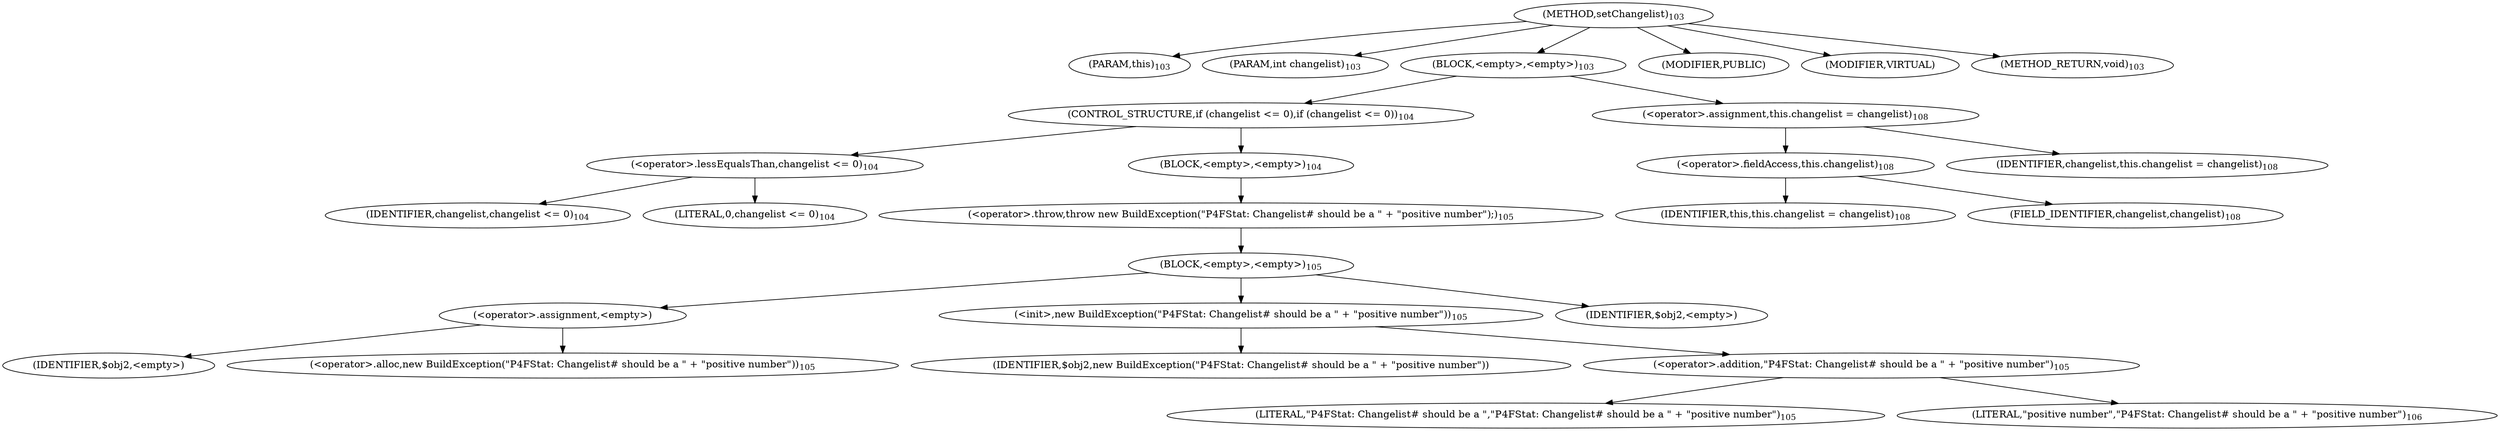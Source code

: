 digraph "setChangelist" {  
"128" [label = <(METHOD,setChangelist)<SUB>103</SUB>> ]
"4" [label = <(PARAM,this)<SUB>103</SUB>> ]
"129" [label = <(PARAM,int changelist)<SUB>103</SUB>> ]
"130" [label = <(BLOCK,&lt;empty&gt;,&lt;empty&gt;)<SUB>103</SUB>> ]
"131" [label = <(CONTROL_STRUCTURE,if (changelist &lt;= 0),if (changelist &lt;= 0))<SUB>104</SUB>> ]
"132" [label = <(&lt;operator&gt;.lessEqualsThan,changelist &lt;= 0)<SUB>104</SUB>> ]
"133" [label = <(IDENTIFIER,changelist,changelist &lt;= 0)<SUB>104</SUB>> ]
"134" [label = <(LITERAL,0,changelist &lt;= 0)<SUB>104</SUB>> ]
"135" [label = <(BLOCK,&lt;empty&gt;,&lt;empty&gt;)<SUB>104</SUB>> ]
"136" [label = <(&lt;operator&gt;.throw,throw new BuildException(&quot;P4FStat: Changelist# should be a &quot; + &quot;positive number&quot;);)<SUB>105</SUB>> ]
"137" [label = <(BLOCK,&lt;empty&gt;,&lt;empty&gt;)<SUB>105</SUB>> ]
"138" [label = <(&lt;operator&gt;.assignment,&lt;empty&gt;)> ]
"139" [label = <(IDENTIFIER,$obj2,&lt;empty&gt;)> ]
"140" [label = <(&lt;operator&gt;.alloc,new BuildException(&quot;P4FStat: Changelist# should be a &quot; + &quot;positive number&quot;))<SUB>105</SUB>> ]
"141" [label = <(&lt;init&gt;,new BuildException(&quot;P4FStat: Changelist# should be a &quot; + &quot;positive number&quot;))<SUB>105</SUB>> ]
"142" [label = <(IDENTIFIER,$obj2,new BuildException(&quot;P4FStat: Changelist# should be a &quot; + &quot;positive number&quot;))> ]
"143" [label = <(&lt;operator&gt;.addition,&quot;P4FStat: Changelist# should be a &quot; + &quot;positive number&quot;)<SUB>105</SUB>> ]
"144" [label = <(LITERAL,&quot;P4FStat: Changelist# should be a &quot;,&quot;P4FStat: Changelist# should be a &quot; + &quot;positive number&quot;)<SUB>105</SUB>> ]
"145" [label = <(LITERAL,&quot;positive number&quot;,&quot;P4FStat: Changelist# should be a &quot; + &quot;positive number&quot;)<SUB>106</SUB>> ]
"146" [label = <(IDENTIFIER,$obj2,&lt;empty&gt;)> ]
"147" [label = <(&lt;operator&gt;.assignment,this.changelist = changelist)<SUB>108</SUB>> ]
"148" [label = <(&lt;operator&gt;.fieldAccess,this.changelist)<SUB>108</SUB>> ]
"3" [label = <(IDENTIFIER,this,this.changelist = changelist)<SUB>108</SUB>> ]
"149" [label = <(FIELD_IDENTIFIER,changelist,changelist)<SUB>108</SUB>> ]
"150" [label = <(IDENTIFIER,changelist,this.changelist = changelist)<SUB>108</SUB>> ]
"151" [label = <(MODIFIER,PUBLIC)> ]
"152" [label = <(MODIFIER,VIRTUAL)> ]
"153" [label = <(METHOD_RETURN,void)<SUB>103</SUB>> ]
  "128" -> "4" 
  "128" -> "129" 
  "128" -> "130" 
  "128" -> "151" 
  "128" -> "152" 
  "128" -> "153" 
  "130" -> "131" 
  "130" -> "147" 
  "131" -> "132" 
  "131" -> "135" 
  "132" -> "133" 
  "132" -> "134" 
  "135" -> "136" 
  "136" -> "137" 
  "137" -> "138" 
  "137" -> "141" 
  "137" -> "146" 
  "138" -> "139" 
  "138" -> "140" 
  "141" -> "142" 
  "141" -> "143" 
  "143" -> "144" 
  "143" -> "145" 
  "147" -> "148" 
  "147" -> "150" 
  "148" -> "3" 
  "148" -> "149" 
}
